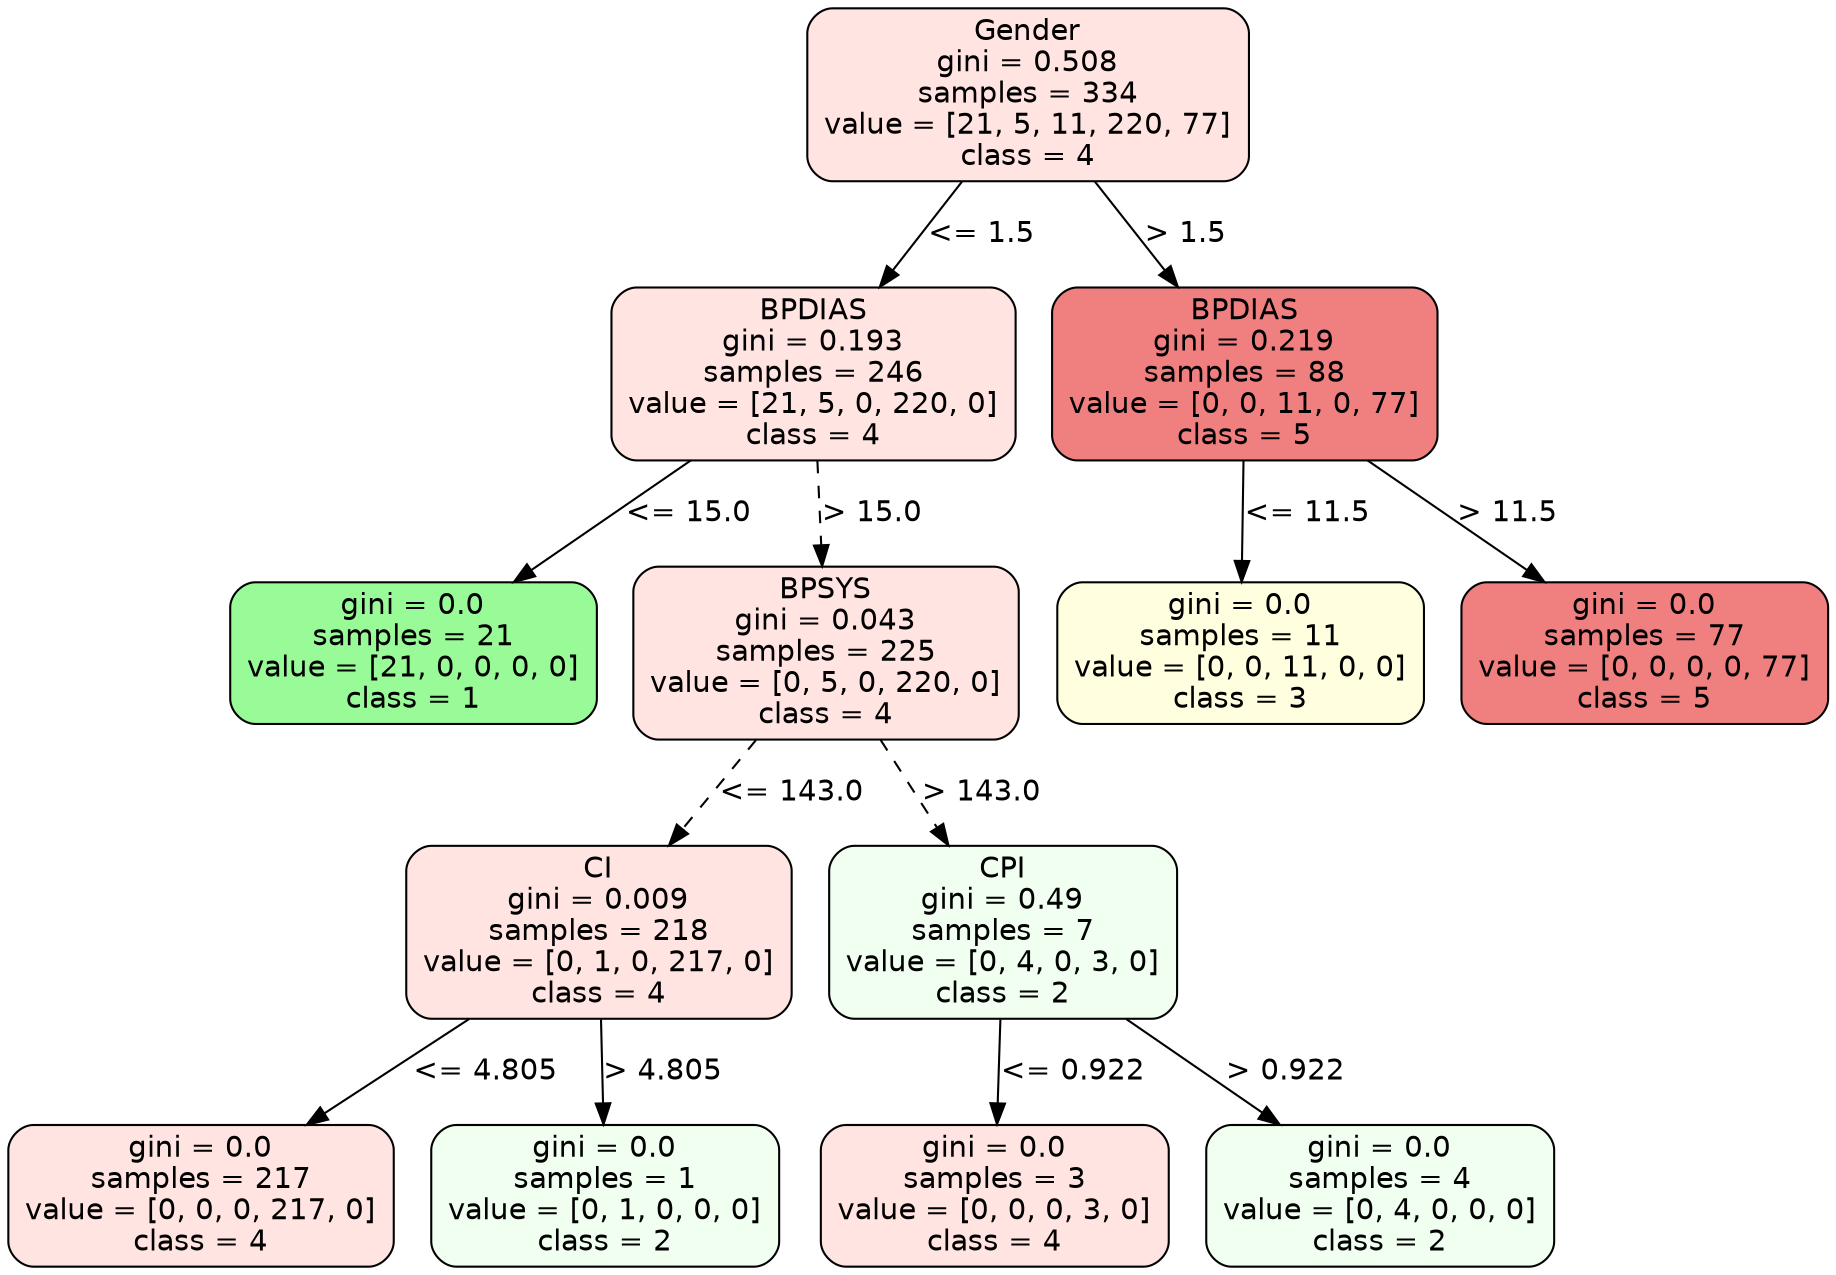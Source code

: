 strict digraph Tree {
	graph [bb="0,0,744,604"];
	node [color=black,
		fontname=helvetica,
		label="\N",
		shape=box,
		style="filled, rounded"
	];
	edge [fontname=helvetica];
	0	[fillcolor=mistyrose,
		height=1.1528,
		label="Gender\ngini = 0.508\nsamples = 334\nvalue = [21, 5, 11, 220, 77]\nclass = 4",
		pos="418.5,562.5",
		width=2.4583];
	1	[fillcolor=mistyrose,
		height=1.1528,
		label="BPDIAS\ngini = 0.193\nsamples = 246\nvalue = [21, 5, 0, 220, 0]\nclass = 4",
		pos="330.5,428.5",
		width=2.25];
	0 -> 1	[label="<= 1.5",
		labelangle=45,
		labeldistance=2.5,
		lp="397.5,495.5",
		op="<=",
		param=1.5,
		pos="e,357.68,470.27 391.38,520.82 382.51,507.52 372.57,492.6 363.33,478.74",
		style=solid];
	10	[fillcolor=lightcoral,
		height=1.1528,
		label="BPDIAS\ngini = 0.219\nsamples = 88\nvalue = [0, 0, 11, 0, 77]\nclass = 5",
		pos="507.5,428.5",
		width=2.1528];
	0 -> 10	[label="> 1.5",
		labelangle=-45,
		labeldistance=2.5,
		lp="482,495.5",
		op=">",
		param=1.5,
		pos="e,480.01,470.27 445.93,520.82 454.9,507.52 464.95,492.6 474.3,478.74",
		style=solid];
	2	[fillcolor=palegreen,
		height=0.94444,
		label="gini = 0.0\nsamples = 21\nvalue = [21, 0, 0, 0, 0]\nclass = 1",
		pos="166.5,294.5",
		width=2.0417];
	1 -> 2	[label="<= 15.0",
		lp="277,361.5",
		op="<=",
		param=15.0,
		pos="e,207.54,328.53 279.96,386.82 259.43,370.3 235.81,351.29 215.46,334.9",
		style=solid];
	3	[fillcolor=mistyrose,
		height=1.1528,
		label="BPSYS\ngini = 0.043\nsamples = 225\nvalue = [0, 5, 0, 220, 0]\nclass = 4",
		pos="335.5,294.5",
		width=2.1528];
	1 -> 3	[label="> 15.0",
		lp="353,361.5",
		op=">",
		param=15.0,
		pos="e,333.96,336.27 332.04,386.82 332.53,374.02 333.07,359.73 333.58,346.32",
		style=dashed];
	4	[fillcolor=mistyrose,
		height=1.1528,
		label="CI\ngini = 0.009\nsamples = 218\nvalue = [0, 1, 0, 217, 0]\nclass = 4",
		pos="241.5,160.5",
		width=2.1528];
	3 -> 4	[label="<= 143.0",
		lp="319,227.5",
		op="<=",
		param=143.0,
		pos="e,270.54,202.27 306.53,252.82 297.06,239.52 286.44,224.6 276.57,210.74",
		style=dashed];
	7	[fillcolor=honeydew,
		height=1.1528,
		label="CPI\ngini = 0.49\nsamples = 7\nvalue = [0, 4, 0, 3, 0]\nclass = 2",
		pos="407.5,160.5",
		width=1.9444];
	3 -> 7	[label="> 143.0",
		lp="397.5,227.5",
		op=">",
		param=143.0,
		pos="e,385.26,202.27 357.69,252.82 364.88,239.64 372.93,224.89 380.43,211.14",
		style=dashed];
	5	[fillcolor=mistyrose,
		height=0.94444,
		label="gini = 0.0\nsamples = 217\nvalue = [0, 0, 0, 217, 0]\nclass = 4",
		pos="77.5,34",
		width=2.1528];
	4 -> 5	[label="<= 4.805",
		lp="192,93.5",
		op="<=",
		param=4.805,
		pos="e,121.2,68.177 187.8,118.73 169,104.46 147.94,88.477 129.3,74.327",
		style=solid];
	6	[fillcolor=honeydew,
		height=0.94444,
		label="gini = 0.0\nsamples = 1\nvalue = [0, 1, 0, 0, 0]\nclass = 2",
		pos="243.5,34",
		width=1.9444];
	4 -> 6	[label="> 4.805",
		lp="266.5,93.5",
		op=">",
		param=4.805,
		pos="e,242.96,68.379 242.15,118.73 242.36,105.86 242.59,91.597 242.8,78.541",
		style=solid];
	8	[fillcolor=mistyrose,
		height=0.94444,
		label="gini = 0.0\nsamples = 3\nvalue = [0, 0, 0, 3, 0]\nclass = 4",
		pos="403.5,34",
		width=1.9444];
	7 -> 8	[label="<= 0.922",
		lp="434,93.5",
		op="<=",
		param=0.922,
		pos="e,404.57,68.379 406.19,118.73 405.78,105.86 405.32,91.597 404.9,78.541",
		style=solid];
	9	[fillcolor=honeydew,
		height=0.94444,
		label="gini = 0.0\nsamples = 4\nvalue = [0, 4, 0, 0, 0]\nclass = 2",
		pos="561.5,34",
		width=1.9444];
	7 -> 9	[label="> 0.922",
		lp="521.5,93.5",
		op=">",
		param=0.922,
		pos="e,520.46,68.177 457.93,118.73 475.5,104.53 495.17,88.62 512.62,74.517",
		style=solid];
	11	[fillcolor=lightyellow,
		height=0.94444,
		label="gini = 0.0\nsamples = 11\nvalue = [0, 0, 11, 0, 0]\nclass = 3",
		pos="505.5,294.5",
		width=2.0417];
	10 -> 11	[label="<= 11.5",
		lp="531,361.5",
		op="<=",
		param=11.5,
		pos="e,506,328.74 506.88,386.82 506.65,371.68 506.39,354.44 506.16,339.05",
		style=solid];
	12	[fillcolor=lightcoral,
		height=0.94444,
		label="gini = 0.0\nsamples = 77\nvalue = [0, 0, 0, 0, 77]\nclass = 5",
		pos="670.5,294.5",
		width=2.0417];
	10 -> 12	[label="> 11.5",
		lp="614,361.5",
		op=">",
		param=11.5,
		pos="e,629.71,328.53 557.74,386.82 578.13,370.3 601.61,351.29 621.84,334.9",
		style=solid];
}
